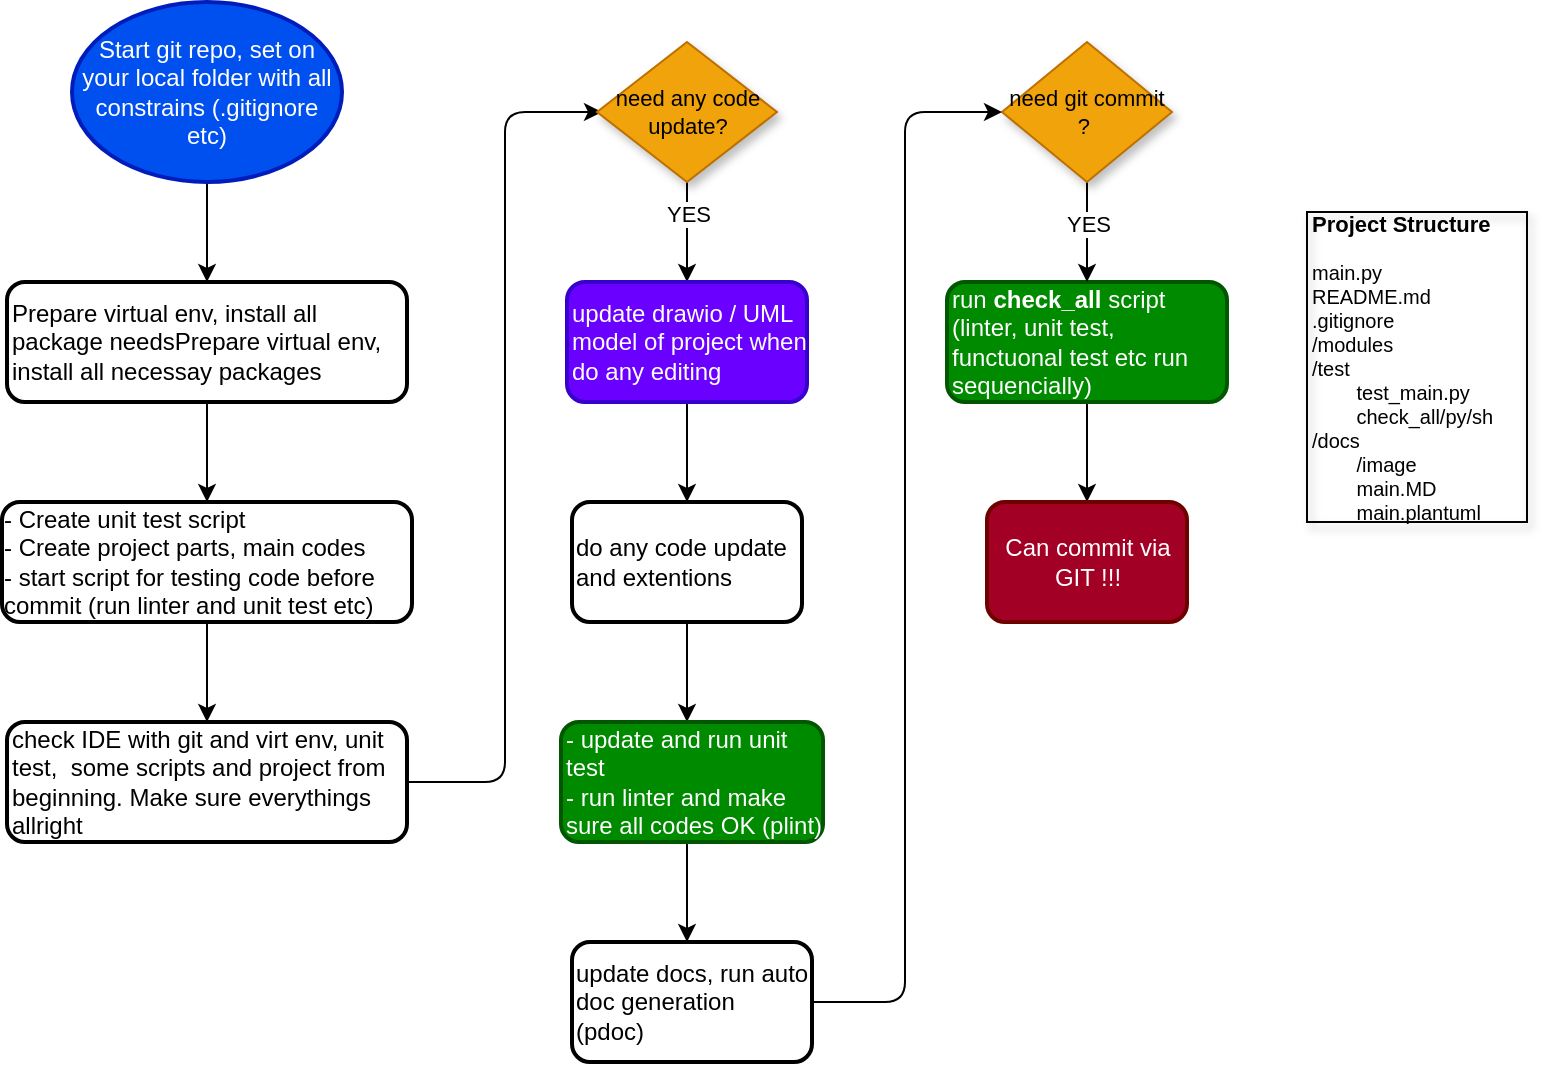 <mxfile>
    <diagram id="M85WTsVOoSQGxKqNbcje" name="Flow-development">
        <mxGraphModel dx="766" dy="577" grid="1" gridSize="10" guides="1" tooltips="1" connect="1" arrows="1" fold="1" page="1" pageScale="1" pageWidth="850" pageHeight="1100" math="0" shadow="0">
            <root>
                <mxCell id="0"/>
                <mxCell id="1" parent="0"/>
                <mxCell id="8" value="" style="edgeStyle=none;html=1;" parent="1" source="2" target="7" edge="1">
                    <mxGeometry relative="1" as="geometry"/>
                </mxCell>
                <mxCell id="2" value="Start git repo, set on your local folder with all constrains (.gitignore etc)" style="strokeWidth=2;html=1;shape=mxgraph.flowchart.start_1;whiteSpace=wrap;fillColor=#0050ef;fontColor=#ffffff;strokeColor=#001DBC;" parent="1" vertex="1">
                    <mxGeometry x="79" y="270" width="135" height="90" as="geometry"/>
                </mxCell>
                <mxCell id="14" style="edgeStyle=none;html=1;exitX=0.5;exitY=1;exitDx=0;exitDy=0;entryX=0.5;entryY=0;entryDx=0;entryDy=0;" parent="1" source="3" target="13" edge="1">
                    <mxGeometry relative="1" as="geometry"/>
                </mxCell>
                <mxCell id="3" value="&lt;div style=&quot;text-align: left&quot;&gt;&lt;span&gt;- Create unit test script&amp;nbsp;&lt;/span&gt;&lt;/div&gt;&lt;div style=&quot;text-align: left&quot;&gt;&lt;span&gt;- Create project parts, main codes&amp;nbsp;&lt;/span&gt;&lt;/div&gt;&lt;div style=&quot;text-align: left&quot;&gt;-&amp;nbsp;start script for testing code before commit (run linter and unit test etc)&lt;/div&gt;" style="rounded=1;whiteSpace=wrap;html=1;strokeWidth=2;" parent="1" vertex="1">
                    <mxGeometry x="44" y="520" width="205" height="60" as="geometry"/>
                </mxCell>
                <mxCell id="11" value="" style="edgeStyle=none;html=1;entryX=0.5;entryY=0;entryDx=0;entryDy=0;" parent="1" source="7" target="3" edge="1">
                    <mxGeometry relative="1" as="geometry">
                        <mxPoint x="131.5" y="500" as="targetPoint"/>
                    </mxGeometry>
                </mxCell>
                <mxCell id="7" value="&lt;span&gt;Prepare virtual env, install all package needs&lt;/span&gt;&lt;span&gt;Prepare virtual env, install all necessay packages&lt;/span&gt;" style="rounded=1;whiteSpace=wrap;html=1;strokeWidth=2;align=left;" parent="1" vertex="1">
                    <mxGeometry x="46.5" y="410" width="200" height="60" as="geometry"/>
                </mxCell>
                <mxCell id="13" value="check IDE with git and virt env, unit test,&amp;nbsp; some scripts and project from beginning. Make sure everythings allright" style="whiteSpace=wrap;html=1;align=left;rounded=1;strokeWidth=2;" parent="1" vertex="1">
                    <mxGeometry x="46.5" y="630" width="200" height="60" as="geometry"/>
                </mxCell>
                <mxCell id="21" value="&lt;div&gt;&lt;b&gt;&lt;font&gt;&lt;font style=&quot;font-size: 11px&quot;&gt;Project Structure&lt;br&gt;&lt;/font&gt;&lt;br&gt;&lt;/font&gt;&lt;/b&gt;&lt;/div&gt;&lt;div&gt;&lt;font style=&quot;font-size: 10px&quot;&gt;main.py&lt;br&gt;README.md&lt;br&gt;.gitignore&lt;/font&gt;&lt;/div&gt;&lt;div&gt;&lt;font style=&quot;font-size: 10px&quot;&gt;/modules&lt;/font&gt;&lt;/div&gt;&lt;div&gt;/test&lt;/div&gt;&lt;div&gt;&lt;div&gt;&lt;span style=&quot;white-space: pre&quot;&gt;&#9;&lt;/span&gt;test_main.py&lt;/div&gt;&lt;div&gt;&lt;span style=&quot;white-space: pre&quot;&gt;&#9;&lt;/span&gt;check_all/py/sh&lt;/div&gt;&lt;/div&gt;&lt;div&gt;&lt;font style=&quot;font-size: 10px&quot;&gt;/docs&lt;/font&gt;&lt;/div&gt;&lt;div&gt;&lt;font style=&quot;font-size: 10px&quot;&gt;&lt;span&gt;&#9;&lt;/span&gt;&lt;span style=&quot;white-space: pre&quot;&gt;&#9;&lt;/span&gt;/image&lt;/font&gt;&lt;/div&gt;&lt;div&gt;&lt;font style=&quot;font-size: 10px&quot;&gt;&lt;span&gt;&#9;&lt;/span&gt;&lt;span&gt;&#9;&lt;/span&gt;&lt;span style=&quot;white-space: pre&quot;&gt;&#9;&lt;/span&gt;main.MD&lt;/font&gt;&lt;/div&gt;&lt;div&gt;&lt;font style=&quot;font-size: 10px&quot;&gt;&lt;span&gt;&#9;&lt;/span&gt;&lt;span&gt;&#9;&lt;/span&gt;&lt;span style=&quot;white-space: pre&quot;&gt;&#9;&lt;/span&gt;main.plantuml&lt;/font&gt;&lt;/div&gt;" style="text;html=1;strokeColor=default;fillColor=none;align=left;verticalAlign=middle;whiteSpace=wrap;rounded=0;shadow=1;fontSize=10;" parent="1" vertex="1">
                    <mxGeometry x="696.5" y="375" width="110" height="155" as="geometry"/>
                </mxCell>
                <mxCell id="38" value="" style="edgeStyle=elbowEdgeStyle;elbow=horizontal;endArrow=classic;html=1;fontFamily=Helvetica;fontSize=11;exitX=1;exitY=0.5;exitDx=0;exitDy=0;entryX=0;entryY=0.5;entryDx=0;entryDy=0;" parent="1" source="13" edge="1">
                    <mxGeometry width="50" height="50" relative="1" as="geometry">
                        <mxPoint x="396.5" y="480" as="sourcePoint"/>
                        <mxPoint x="344" y="325" as="targetPoint"/>
                    </mxGeometry>
                </mxCell>
                <mxCell id="41" style="edgeStyle=none;html=1;entryX=0.5;entryY=0;entryDx=0;entryDy=0;fontFamily=Helvetica;fontSize=11;" parent="1" source="39" edge="1">
                    <mxGeometry relative="1" as="geometry">
                        <mxPoint x="386.5" y="410" as="targetPoint"/>
                    </mxGeometry>
                </mxCell>
                <mxCell id="42" value="YES" style="edgeLabel;html=1;align=center;verticalAlign=middle;resizable=0;points=[];fontSize=11;fontFamily=Helvetica;" parent="41" vertex="1" connectable="0">
                    <mxGeometry x="0.167" relative="1" as="geometry">
                        <mxPoint y="-13" as="offset"/>
                    </mxGeometry>
                </mxCell>
                <mxCell id="39" value="need any code update?" style="rhombus;whiteSpace=wrap;html=1;shadow=1;fontFamily=Helvetica;fontSize=11;strokeColor=#BD7000;fillColor=#f0a30a;fontColor=#000000;" parent="1" vertex="1">
                    <mxGeometry x="341.5" y="290" width="90" height="70" as="geometry"/>
                </mxCell>
                <mxCell id="66" style="edgeStyle=none;html=1;fontFamily=Helvetica;fontSize=11;" parent="1" source="54" target="65" edge="1">
                    <mxGeometry relative="1" as="geometry"/>
                </mxCell>
                <mxCell id="54" value="update drawio / UML model of project when do any editing" style="rounded=1;whiteSpace=wrap;html=1;align=left;strokeWidth=2;fillColor=#6a00ff;fontColor=#ffffff;strokeColor=#3700CC;" parent="1" vertex="1">
                    <mxGeometry x="326.5" y="410" width="120" height="60" as="geometry"/>
                </mxCell>
                <mxCell id="55" style="edgeStyle=none;html=1;entryX=0.5;entryY=0;entryDx=0;entryDy=0;fontFamily=Helvetica;fontSize=11;" parent="1" source="56" target="57" edge="1">
                    <mxGeometry relative="1" as="geometry"/>
                </mxCell>
                <mxCell id="56" value="run &lt;b&gt;check_all&lt;/b&gt;&amp;nbsp;script (linter, unit test, functuonal test etc run sequencially)" style="whiteSpace=wrap;html=1;align=left;rounded=1;strokeWidth=2;fillColor=#008a00;fontColor=#ffffff;strokeColor=#005700;" parent="1" vertex="1">
                    <mxGeometry x="516.5" y="410" width="140" height="60" as="geometry"/>
                </mxCell>
                <mxCell id="57" value="Can commit via GIT !!!" style="whiteSpace=wrap;html=1;align=center;rounded=1;strokeWidth=2;fillColor=#a20025;fontColor=#ffffff;strokeColor=#6F0000;" parent="1" vertex="1">
                    <mxGeometry x="536.5" y="520" width="100" height="60" as="geometry"/>
                </mxCell>
                <mxCell id="58" style="edgeStyle=none;html=1;entryX=0.5;entryY=0;entryDx=0;entryDy=0;fontFamily=Helvetica;fontSize=11;" parent="1" source="60" edge="1">
                    <mxGeometry relative="1" as="geometry">
                        <mxPoint x="586.5" y="410" as="targetPoint"/>
                        <Array as="points">
                            <mxPoint x="586.5" y="380"/>
                        </Array>
                    </mxGeometry>
                </mxCell>
                <mxCell id="59" value="YES" style="edgeLabel;html=1;align=center;verticalAlign=middle;resizable=0;points=[];fontSize=11;fontFamily=Helvetica;" parent="58" vertex="1" connectable="0">
                    <mxGeometry x="0.06" relative="1" as="geometry">
                        <mxPoint y="-6" as="offset"/>
                    </mxGeometry>
                </mxCell>
                <mxCell id="60" value="need git commit ?&amp;nbsp;" style="rhombus;whiteSpace=wrap;html=1;shadow=1;fontFamily=Helvetica;fontSize=11;strokeColor=#BD7000;fillColor=#f0a30a;fontColor=#000000;" parent="1" vertex="1">
                    <mxGeometry x="544" y="290" width="85" height="70" as="geometry"/>
                </mxCell>
                <mxCell id="61" value="" style="edgeStyle=elbowEdgeStyle;elbow=horizontal;endArrow=classic;html=1;fontFamily=Helvetica;fontSize=11;exitX=1;exitY=0.5;exitDx=0;exitDy=0;entryX=0;entryY=0.5;entryDx=0;entryDy=0;" parent="1" target="60" edge="1">
                    <mxGeometry width="50" height="50" relative="1" as="geometry">
                        <mxPoint x="446.5" y="770" as="sourcePoint"/>
                        <mxPoint x="626.5" y="440" as="targetPoint"/>
                    </mxGeometry>
                </mxCell>
                <mxCell id="68" value="" style="edgeStyle=none;html=1;" edge="1" parent="1" source="65">
                    <mxGeometry relative="1" as="geometry">
                        <mxPoint x="386.5" y="630" as="targetPoint"/>
                    </mxGeometry>
                </mxCell>
                <mxCell id="65" value="&lt;span style=&quot;font-family: &amp;#34;helvetica&amp;#34;&quot;&gt;do any code update and extentions&lt;/span&gt;" style="rounded=1;whiteSpace=wrap;html=1;strokeWidth=2;align=left;" parent="1" vertex="1">
                    <mxGeometry x="329" y="520" width="115" height="60" as="geometry"/>
                </mxCell>
                <mxCell id="69" style="edgeStyle=none;html=1;entryX=0.5;entryY=0;entryDx=0;entryDy=0;" edge="1" parent="1">
                    <mxGeometry relative="1" as="geometry">
                        <mxPoint x="386.5" y="690" as="sourcePoint"/>
                        <mxPoint x="386.5" y="740" as="targetPoint"/>
                    </mxGeometry>
                </mxCell>
                <mxCell id="70" value="update docs, run auto doc generation (pdoc)&amp;nbsp;" style="whiteSpace=wrap;html=1;align=left;rounded=1;strokeWidth=2;" vertex="1" parent="1">
                    <mxGeometry x="329" y="740" width="120" height="60" as="geometry"/>
                </mxCell>
                <mxCell id="71" value="- update and run unit test&lt;br&gt;- run linter and make sure all codes OK (plint)" style="whiteSpace=wrap;html=1;align=left;rounded=1;strokeWidth=2;fillColor=#008a00;fontColor=#ffffff;strokeColor=#005700;" vertex="1" parent="1">
                    <mxGeometry x="323.5" y="630" width="131" height="60" as="geometry"/>
                </mxCell>
            </root>
        </mxGraphModel>
    </diagram>
</mxfile>